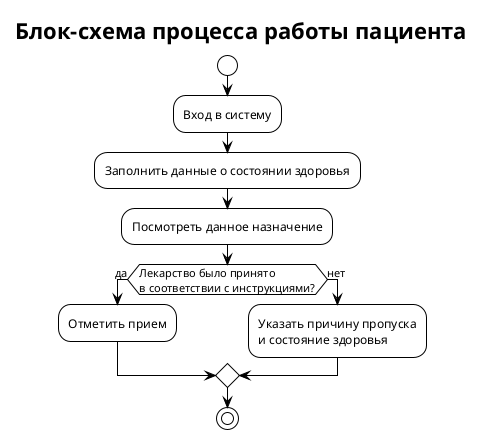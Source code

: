 @startuml
!theme plain

title Блок-схема процесса работы пациента

start
:Вход в систему;
:Заполнить данные о состоянии здоровья;
:Посмотреть данное назначение;

if (Лекарство было принято\nв соответствии с инструкциями?) then (да)
  :Отметить прием;
else (нет)
  :Указать причину пропуска\nи состояние здоровья;
endif

stop

@enduml